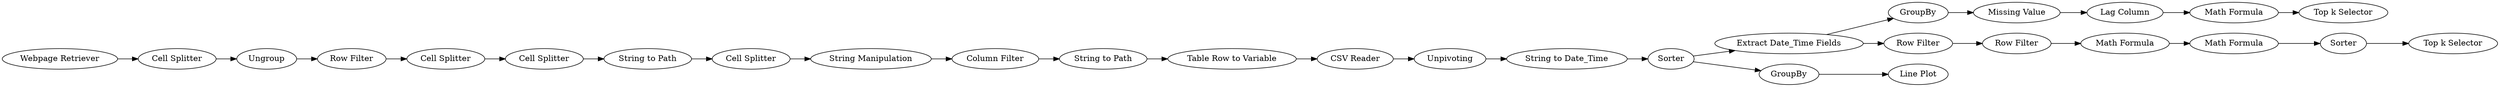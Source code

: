 digraph {
	1 [label="Webpage Retriever"]
	8 [label="Cell Splitter"]
	9 [label=Ungroup]
	13 [label="Row Filter"]
	36 [label="Cell Splitter"]
	37 [label="Cell Splitter"]
	38 [label="Column Filter"]
	44 [label="String to Path"]
	48 [label="CSV Reader"]
	49 [label="Table Row to Variable"]
	51 [label=Unpivoting]
	52 [label="String to Date_Time"]
	53 [label="Extract Date_Time Fields"]
	54 [label=Sorter]
	55 [label=GroupBy]
	57 [label="Lag Column"]
	58 [label="Math Formula"]
	60 [label="Missing Value"]
	63 [label="Top k Selector"]
	64 [label="Row Filter"]
	65 [label="Row Filter"]
	66 [label="Math Formula"]
	67 [label="Math Formula"]
	68 [label="Top k Selector"]
	69 [label=Sorter]
	71 [label=GroupBy]
	72 [label="Line Plot"]
	73 [label="Cell Splitter"]
	75 [label="String to Path"]
	76 [label="String Manipulation"]
	1 -> 8
	8 -> 9
	9 -> 13
	13 -> 36
	36 -> 37
	37 -> 44
	38 -> 75
	44 -> 73
	48 -> 51
	49 -> 48
	51 -> 52
	52 -> 54
	53 -> 55
	53 -> 64
	54 -> 53
	54 -> 71
	55 -> 60
	57 -> 58
	58 -> 63
	60 -> 57
	64 -> 65
	65 -> 66
	66 -> 67
	67 -> 69
	69 -> 68
	71 -> 72
	73 -> 76
	75 -> 49
	76 -> 38
	rankdir=LR
}
